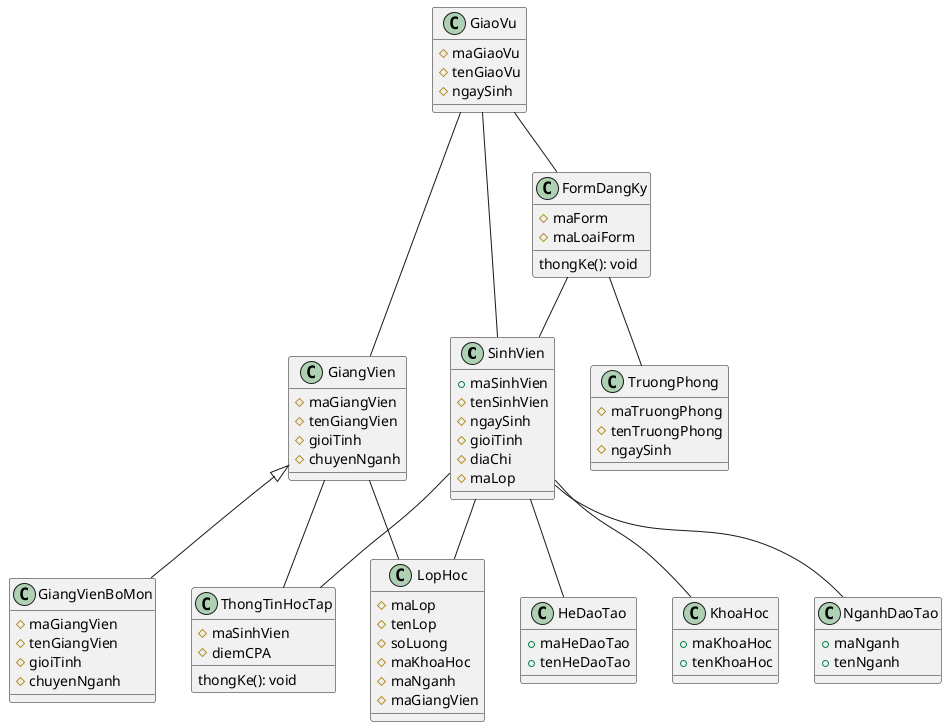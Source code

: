 @startuml class
class SinhVien {
  +maSinhVien
  #tenSinhVien
  #ngaySinh
  #gioiTinh
  #diaChi
  #maLop
}
class ThongTinHocTap {
  #maSinhVien
  #diemCPA
  thongKe(): void
}
class HeDaoTao {
  +maHeDaoTao
  +tenHeDaoTao
}
class KhoaHoc {
  +maKhoaHoc
  +tenKhoaHoc
}
class NganhDaoTao {
  +maNganh
  +tenNganh
}
SinhVien -- ThongTinHocTap
SinhVien -- HeDaoTao
SinhVien -- KhoaHoc
SinhVien -- NganhDaoTao

class GiangVien {
  #maGiangVien
  #tenGiangVien
  #gioiTinh
  #chuyenNganh
}
GiangVien -- ThongTinHocTap
GiangVien -- LopHoc

class GiangVienBoMon {
  #maGiangVien
  #tenGiangVien
  #gioiTinh
  #chuyenNganh
}
class LopHoc {
  #maLop
  #tenLop
  #soLuong
  #maKhoaHoc
  #maNganh
  #maGiangVien
}

class TruongPhong {
  #maTruongPhong
  #tenTruongPhong
  #ngaySinh

}
class GiaoVu {
  #maGiaoVu
  #tenGiaoVu
  #ngaySinh

}
' class Admin {

' }
class FormDangKy {
  #maForm
  #maLoaiForm
  thongKe(): void
}
FormDangKy -- SinhVien
FormDangKy -- TruongPhong

GiaoVu -- SinhVien
GiaoVu -- GiangVien
GiaoVu -- FormDangKy
SinhVien -- LopHoc

GiangVien <|-- GiangVienBoMon

@enduml
